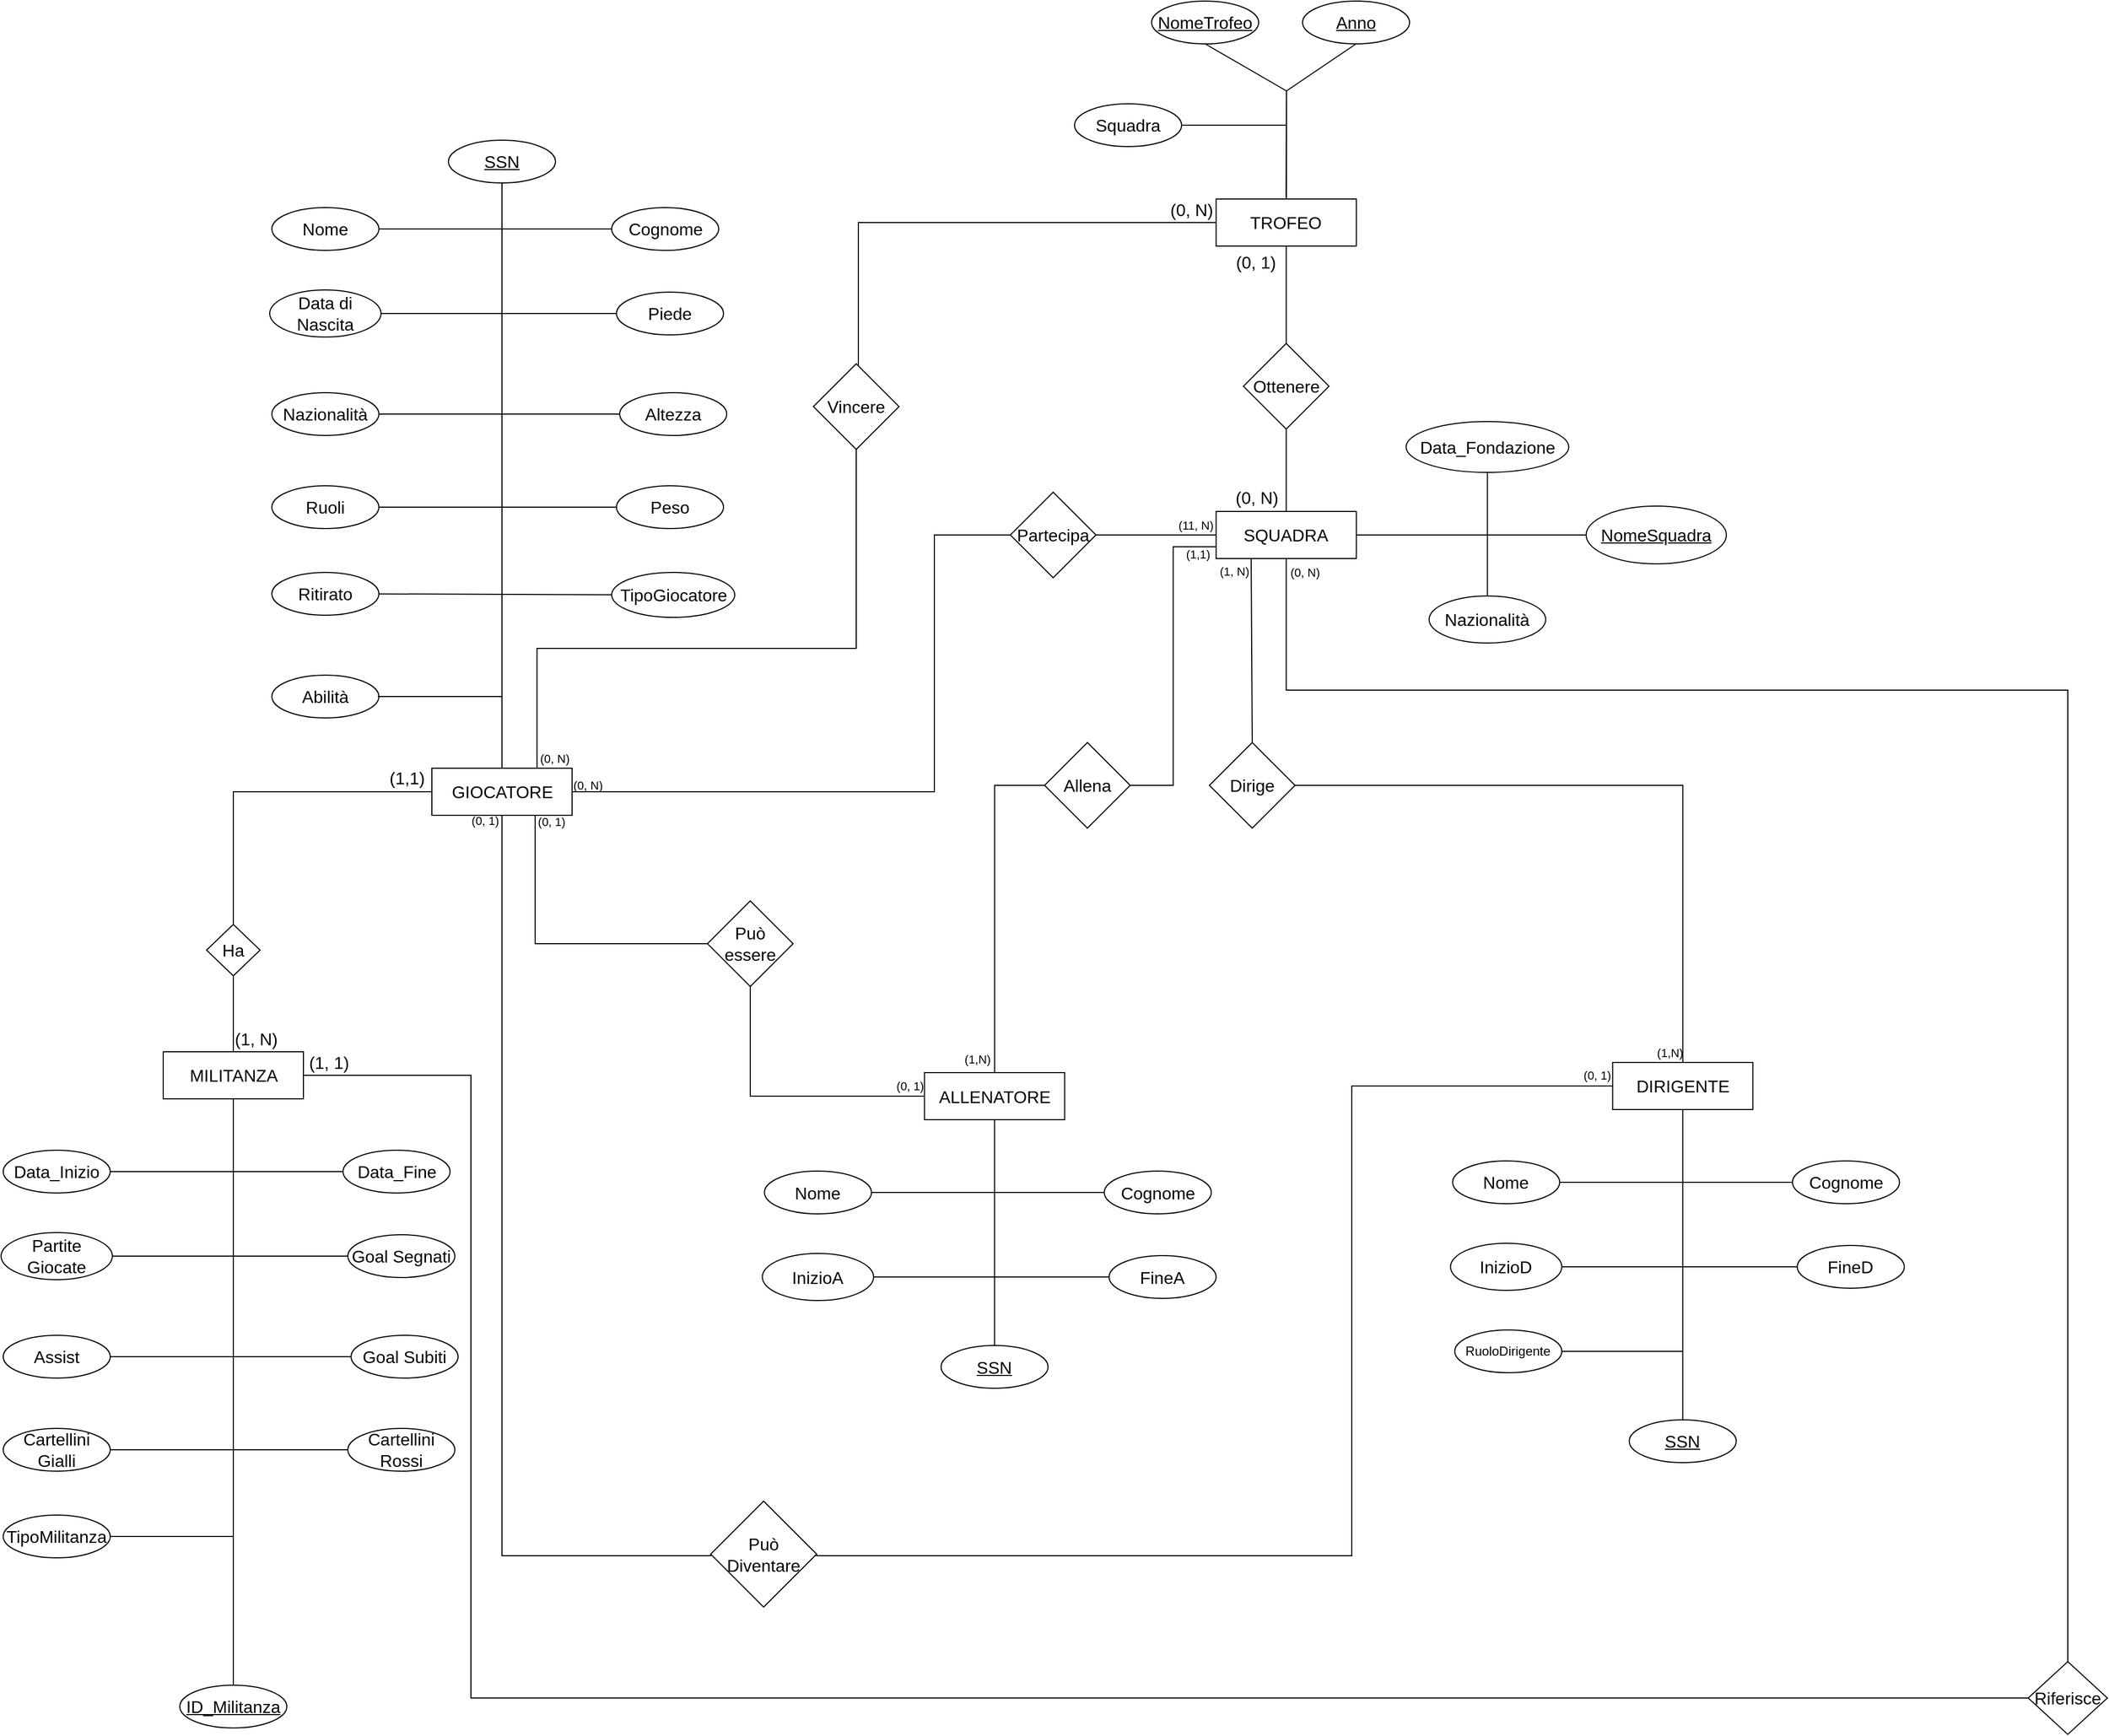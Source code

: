 <mxfile version="22.0.2" type="device">
  <diagram id="y1GI_bcndjoka8Km0WxO" name="Pagina-1">
    <mxGraphModel dx="2123" dy="2006" grid="0" gridSize="10" guides="1" tooltips="1" connect="1" arrows="1" fold="1" page="0" pageScale="1" pageWidth="827" pageHeight="1169" math="0" shadow="0">
      <root>
        <mxCell id="0" />
        <mxCell id="1" parent="0" />
        <mxCell id="mCapJPWahhMgRFZEFvtk-17" value="" style="edgeStyle=orthogonalEdgeStyle;shape=connector;rounded=0;orthogonalLoop=1;jettySize=auto;html=1;labelBackgroundColor=default;strokeColor=default;align=center;verticalAlign=middle;fontFamily=Helvetica;fontSize=11;fontColor=default;endArrow=none;endFill=0;" parent="1" source="BabXA0i_4MHQfyEZQ3z1-1" target="mCapJPWahhMgRFZEFvtk-16" edge="1">
          <mxGeometry relative="1" as="geometry">
            <Array as="points">
              <mxPoint x="170" y="74" />
            </Array>
          </mxGeometry>
        </mxCell>
        <mxCell id="mCapJPWahhMgRFZEFvtk-21" value="" style="edgeStyle=orthogonalEdgeStyle;shape=connector;rounded=0;orthogonalLoop=1;jettySize=auto;html=1;labelBackgroundColor=default;strokeColor=default;align=center;verticalAlign=middle;fontFamily=Helvetica;fontSize=11;fontColor=default;endArrow=none;endFill=0;entryX=0;entryY=0.5;entryDx=0;entryDy=0;" parent="1" source="BabXA0i_4MHQfyEZQ3z1-1" target="mCapJPWahhMgRFZEFvtk-20" edge="1">
          <mxGeometry relative="1" as="geometry">
            <mxPoint x="308" y="644" as="targetPoint" />
            <Array as="points">
              <mxPoint x="139" y="646" />
            </Array>
          </mxGeometry>
        </mxCell>
        <mxCell id="BabXA0i_4MHQfyEZQ3z1-1" value="GIOCATORE" style="whiteSpace=wrap;html=1;align=center;fontSize=16;" parent="1" vertex="1">
          <mxGeometry x="73.5" y="-90" width="131" height="44" as="geometry" />
        </mxCell>
        <mxCell id="BabXA0i_4MHQfyEZQ3z1-14" value="SSN" style="ellipse;whiteSpace=wrap;html=1;align=center;fontStyle=4;fontSize=16;" parent="1" vertex="1">
          <mxGeometry x="89" y="-677" width="100" height="40" as="geometry" />
        </mxCell>
        <mxCell id="BabXA0i_4MHQfyEZQ3z1-28" value="" style="edgeStyle=none;curved=1;rounded=0;orthogonalLoop=1;jettySize=auto;html=1;fontSize=12;startSize=8;endSize=8;endArrow=none;endFill=0;" parent="1" source="BabXA0i_4MHQfyEZQ3z1-15" target="BabXA0i_4MHQfyEZQ3z1-16" edge="1">
          <mxGeometry relative="1" as="geometry" />
        </mxCell>
        <mxCell id="BabXA0i_4MHQfyEZQ3z1-15" value="Nome" style="ellipse;whiteSpace=wrap;html=1;align=center;fontSize=16;" parent="1" vertex="1">
          <mxGeometry x="-76" y="-614" width="100" height="40" as="geometry" />
        </mxCell>
        <mxCell id="BabXA0i_4MHQfyEZQ3z1-16" value="Cognome" style="ellipse;whiteSpace=wrap;html=1;align=center;fontSize=16;" parent="1" vertex="1">
          <mxGeometry x="241.5" y="-614" width="100" height="40" as="geometry" />
        </mxCell>
        <mxCell id="BabXA0i_4MHQfyEZQ3z1-30" value="" style="edgeStyle=none;shape=connector;curved=1;rounded=0;orthogonalLoop=1;jettySize=auto;html=1;labelBackgroundColor=default;strokeColor=default;align=center;verticalAlign=middle;fontFamily=Helvetica;fontSize=12;fontColor=default;endArrow=none;endFill=0;startSize=8;endSize=8;" parent="1" source="BabXA0i_4MHQfyEZQ3z1-17" target="BabXA0i_4MHQfyEZQ3z1-20" edge="1">
          <mxGeometry relative="1" as="geometry" />
        </mxCell>
        <mxCell id="BabXA0i_4MHQfyEZQ3z1-17" value="Nazionalità" style="ellipse;whiteSpace=wrap;html=1;align=center;fontSize=16;" parent="1" vertex="1">
          <mxGeometry x="-76" y="-441" width="100" height="40" as="geometry" />
        </mxCell>
        <mxCell id="BabXA0i_4MHQfyEZQ3z1-29" value="" style="edgeStyle=none;shape=connector;curved=1;rounded=0;orthogonalLoop=1;jettySize=auto;html=1;labelBackgroundColor=default;strokeColor=default;align=center;verticalAlign=middle;fontFamily=Helvetica;fontSize=12;fontColor=default;endArrow=none;endFill=0;startSize=8;endSize=8;" parent="1" source="BabXA0i_4MHQfyEZQ3z1-18" target="BabXA0i_4MHQfyEZQ3z1-19" edge="1">
          <mxGeometry relative="1" as="geometry" />
        </mxCell>
        <mxCell id="BabXA0i_4MHQfyEZQ3z1-18" value="Data di Nascita" style="ellipse;whiteSpace=wrap;html=1;align=center;fontSize=16;" parent="1" vertex="1">
          <mxGeometry x="-78" y="-537" width="104" height="44" as="geometry" />
        </mxCell>
        <mxCell id="BabXA0i_4MHQfyEZQ3z1-19" value="Piede" style="ellipse;whiteSpace=wrap;html=1;align=center;fontSize=16;" parent="1" vertex="1">
          <mxGeometry x="246" y="-535" width="100" height="40" as="geometry" />
        </mxCell>
        <mxCell id="BabXA0i_4MHQfyEZQ3z1-20" value="Altezza" style="ellipse;whiteSpace=wrap;html=1;align=center;fontSize=16;" parent="1" vertex="1">
          <mxGeometry x="249" y="-441" width="100" height="40" as="geometry" />
        </mxCell>
        <mxCell id="BabXA0i_4MHQfyEZQ3z1-21" value="Peso" style="ellipse;whiteSpace=wrap;html=1;align=center;fontSize=16;" parent="1" vertex="1">
          <mxGeometry x="246" y="-354" width="100" height="40" as="geometry" />
        </mxCell>
        <mxCell id="BabXA0i_4MHQfyEZQ3z1-22" value="Abilità" style="ellipse;whiteSpace=wrap;html=1;align=center;fontSize=16;" parent="1" vertex="1">
          <mxGeometry x="-76" y="-177" width="100" height="40" as="geometry" />
        </mxCell>
        <mxCell id="BabXA0i_4MHQfyEZQ3z1-31" value="" style="edgeStyle=none;shape=connector;curved=1;rounded=0;orthogonalLoop=1;jettySize=auto;html=1;labelBackgroundColor=default;strokeColor=default;align=center;verticalAlign=middle;fontFamily=Helvetica;fontSize=12;fontColor=default;endArrow=none;endFill=0;startSize=8;endSize=8;" parent="1" source="BabXA0i_4MHQfyEZQ3z1-23" target="BabXA0i_4MHQfyEZQ3z1-21" edge="1">
          <mxGeometry relative="1" as="geometry" />
        </mxCell>
        <mxCell id="BabXA0i_4MHQfyEZQ3z1-23" value="Ruoli" style="ellipse;whiteSpace=wrap;html=1;align=center;fontSize=16;" parent="1" vertex="1">
          <mxGeometry x="-76" y="-354" width="100" height="40" as="geometry" />
        </mxCell>
        <mxCell id="BabXA0i_4MHQfyEZQ3z1-32" value="" style="edgeStyle=none;shape=connector;curved=1;rounded=0;orthogonalLoop=1;jettySize=auto;html=1;labelBackgroundColor=default;strokeColor=default;align=center;verticalAlign=middle;fontFamily=Helvetica;fontSize=12;fontColor=default;endArrow=none;endFill=0;startSize=8;endSize=8;" parent="1" source="BabXA0i_4MHQfyEZQ3z1-24" target="BabXA0i_4MHQfyEZQ3z1-25" edge="1">
          <mxGeometry relative="1" as="geometry" />
        </mxCell>
        <mxCell id="BabXA0i_4MHQfyEZQ3z1-24" value="Ritirato" style="ellipse;whiteSpace=wrap;html=1;align=center;fontSize=16;" parent="1" vertex="1">
          <mxGeometry x="-76" y="-273" width="100" height="40" as="geometry" />
        </mxCell>
        <mxCell id="BabXA0i_4MHQfyEZQ3z1-25" value="TipoGiocatore" style="ellipse;whiteSpace=wrap;html=1;align=center;fontSize=16;" parent="1" vertex="1">
          <mxGeometry x="241.5" y="-273" width="115" height="42" as="geometry" />
        </mxCell>
        <mxCell id="BabXA0i_4MHQfyEZQ3z1-27" value="" style="endArrow=none;html=1;rounded=0;fontSize=12;startSize=8;endSize=8;curved=1;exitX=0.5;exitY=1;exitDx=0;exitDy=0;entryX=0.5;entryY=0;entryDx=0;entryDy=0;" parent="1" source="BabXA0i_4MHQfyEZQ3z1-14" target="BabXA0i_4MHQfyEZQ3z1-1" edge="1">
          <mxGeometry relative="1" as="geometry">
            <mxPoint x="71" y="-206" as="sourcePoint" />
            <mxPoint x="108" y="-95" as="targetPoint" />
            <Array as="points">
              <mxPoint x="139" y="-418" />
              <mxPoint x="139" y="-320" />
            </Array>
          </mxGeometry>
        </mxCell>
        <mxCell id="BabXA0i_4MHQfyEZQ3z1-33" value="" style="edgeStyle=none;shape=connector;curved=1;rounded=0;orthogonalLoop=1;jettySize=auto;html=1;labelBackgroundColor=default;strokeColor=default;align=center;verticalAlign=middle;fontFamily=Helvetica;fontSize=12;fontColor=default;endArrow=none;endFill=0;startSize=8;endSize=8;exitX=1;exitY=0.5;exitDx=0;exitDy=0;" parent="1" edge="1">
          <mxGeometry relative="1" as="geometry">
            <mxPoint x="23.0" y="-157" as="sourcePoint" />
            <mxPoint x="139" y="-157" as="targetPoint" />
          </mxGeometry>
        </mxCell>
        <mxCell id="BabXA0i_4MHQfyEZQ3z1-100" value="" style="edgeStyle=none;shape=connector;curved=1;rounded=0;orthogonalLoop=1;jettySize=auto;html=1;labelBackgroundColor=default;strokeColor=default;align=center;verticalAlign=middle;fontFamily=Helvetica;fontSize=12;fontColor=default;endArrow=none;endFill=0;startSize=8;endSize=8;" parent="1" source="BabXA0i_4MHQfyEZQ3z1-34" target="BabXA0i_4MHQfyEZQ3z1-99" edge="1">
          <mxGeometry relative="1" as="geometry" />
        </mxCell>
        <mxCell id="BabXA0i_4MHQfyEZQ3z1-113" value="" style="edgeStyle=elbowEdgeStyle;shape=connector;rounded=0;orthogonalLoop=1;jettySize=auto;html=1;labelBackgroundColor=default;strokeColor=default;align=center;verticalAlign=middle;fontFamily=Helvetica;fontSize=12;fontColor=default;endArrow=none;endFill=0;startSize=8;endSize=8;" parent="1" source="BabXA0i_4MHQfyEZQ3z1-34" target="BabXA0i_4MHQfyEZQ3z1-112" edge="1">
          <mxGeometry relative="1" as="geometry">
            <Array as="points">
              <mxPoint x="110" y="496" />
            </Array>
          </mxGeometry>
        </mxCell>
        <mxCell id="BabXA0i_4MHQfyEZQ3z1-34" value="MILITANZA" style="whiteSpace=wrap;html=1;align=center;fontSize=16;flipV=0;flipH=0;" parent="1" vertex="1">
          <mxGeometry x="-177.5" y="175" width="131" height="44" as="geometry" />
        </mxCell>
        <mxCell id="BabXA0i_4MHQfyEZQ3z1-35" value="ID_Militanza" style="ellipse;whiteSpace=wrap;html=1;align=center;fontStyle=4;fontSize=16;flipV=0;flipH=0;" parent="1" vertex="1">
          <mxGeometry x="-162" y="767" width="100" height="40" as="geometry" />
        </mxCell>
        <mxCell id="BabXA0i_4MHQfyEZQ3z1-36" value="" style="edgeStyle=none;curved=1;rounded=0;orthogonalLoop=1;jettySize=auto;html=1;fontSize=12;startSize=8;endSize=8;endArrow=none;endFill=0;" parent="1" source="BabXA0i_4MHQfyEZQ3z1-37" target="BabXA0i_4MHQfyEZQ3z1-38" edge="1">
          <mxGeometry relative="1" as="geometry" />
        </mxCell>
        <mxCell id="BabXA0i_4MHQfyEZQ3z1-37" value="Data_Inizio" style="ellipse;whiteSpace=wrap;html=1;align=center;fontSize=16;flipV=0;flipH=0;" parent="1" vertex="1">
          <mxGeometry x="-327" y="267" width="100" height="40" as="geometry" />
        </mxCell>
        <mxCell id="BabXA0i_4MHQfyEZQ3z1-38" value="Data_Fine" style="ellipse;whiteSpace=wrap;html=1;align=center;fontSize=16;flipV=0;flipH=0;" parent="1" vertex="1">
          <mxGeometry x="-9.5" y="267" width="100" height="40" as="geometry" />
        </mxCell>
        <mxCell id="BabXA0i_4MHQfyEZQ3z1-39" value="" style="edgeStyle=none;shape=connector;curved=1;rounded=0;orthogonalLoop=1;jettySize=auto;html=1;labelBackgroundColor=default;strokeColor=default;align=center;verticalAlign=middle;fontFamily=Helvetica;fontSize=12;fontColor=default;endArrow=none;endFill=0;startSize=8;endSize=8;" parent="1" source="BabXA0i_4MHQfyEZQ3z1-40" target="BabXA0i_4MHQfyEZQ3z1-44" edge="1">
          <mxGeometry relative="1" as="geometry" />
        </mxCell>
        <mxCell id="BabXA0i_4MHQfyEZQ3z1-40" value="Assist" style="ellipse;whiteSpace=wrap;html=1;align=center;fontSize=16;flipV=0;flipH=0;" parent="1" vertex="1">
          <mxGeometry x="-327" y="440" width="100" height="40" as="geometry" />
        </mxCell>
        <mxCell id="BabXA0i_4MHQfyEZQ3z1-41" value="" style="edgeStyle=none;shape=connector;curved=1;rounded=0;orthogonalLoop=1;jettySize=auto;html=1;labelBackgroundColor=default;strokeColor=default;align=center;verticalAlign=middle;fontFamily=Helvetica;fontSize=12;fontColor=default;endArrow=none;endFill=0;startSize=8;endSize=8;" parent="1" source="BabXA0i_4MHQfyEZQ3z1-42" target="BabXA0i_4MHQfyEZQ3z1-43" edge="1">
          <mxGeometry relative="1" as="geometry" />
        </mxCell>
        <mxCell id="BabXA0i_4MHQfyEZQ3z1-42" value="Partite Giocate" style="ellipse;whiteSpace=wrap;html=1;align=center;fontSize=16;flipV=0;flipH=0;" parent="1" vertex="1">
          <mxGeometry x="-329" y="344" width="104" height="44" as="geometry" />
        </mxCell>
        <mxCell id="BabXA0i_4MHQfyEZQ3z1-43" value="Goal Segnati" style="ellipse;whiteSpace=wrap;html=1;align=center;fontSize=16;flipV=0;flipH=0;" parent="1" vertex="1">
          <mxGeometry x="-5" y="346" width="100" height="40" as="geometry" />
        </mxCell>
        <mxCell id="BabXA0i_4MHQfyEZQ3z1-44" value="Goal Subiti" style="ellipse;whiteSpace=wrap;html=1;align=center;fontSize=16;flipV=0;flipH=0;" parent="1" vertex="1">
          <mxGeometry x="-2" y="440" width="100" height="40" as="geometry" />
        </mxCell>
        <mxCell id="BabXA0i_4MHQfyEZQ3z1-45" value="Cartellini Rossi" style="ellipse;whiteSpace=wrap;html=1;align=center;fontSize=16;flipV=0;flipH=0;" parent="1" vertex="1">
          <mxGeometry x="-5" y="527" width="100" height="40" as="geometry" />
        </mxCell>
        <mxCell id="BabXA0i_4MHQfyEZQ3z1-47" value="" style="edgeStyle=none;shape=connector;curved=1;rounded=0;orthogonalLoop=1;jettySize=auto;html=1;labelBackgroundColor=default;strokeColor=default;align=center;verticalAlign=middle;fontFamily=Helvetica;fontSize=12;fontColor=default;endArrow=none;endFill=0;startSize=8;endSize=8;" parent="1" source="BabXA0i_4MHQfyEZQ3z1-48" target="BabXA0i_4MHQfyEZQ3z1-45" edge="1">
          <mxGeometry relative="1" as="geometry" />
        </mxCell>
        <mxCell id="BabXA0i_4MHQfyEZQ3z1-48" value="Cartellini Gialli" style="ellipse;whiteSpace=wrap;html=1;align=center;fontSize=16;flipV=0;flipH=0;" parent="1" vertex="1">
          <mxGeometry x="-327" y="527" width="100" height="40" as="geometry" />
        </mxCell>
        <mxCell id="BabXA0i_4MHQfyEZQ3z1-49" value="" style="edgeStyle=none;shape=connector;curved=1;rounded=0;orthogonalLoop=1;jettySize=auto;html=1;labelBackgroundColor=default;strokeColor=default;align=center;verticalAlign=middle;fontFamily=Helvetica;fontSize=12;fontColor=default;endArrow=none;endFill=0;startSize=8;endSize=8;exitX=1;exitY=0.5;exitDx=0;exitDy=0;" parent="1" source="BabXA0i_4MHQfyEZQ3z1-50" edge="1">
          <mxGeometry relative="1" as="geometry">
            <mxPoint x="-228.005" y="622.292" as="sourcePoint" />
            <mxPoint x="-112" y="628" as="targetPoint" />
          </mxGeometry>
        </mxCell>
        <mxCell id="BabXA0i_4MHQfyEZQ3z1-50" value="TipoMilitanza" style="ellipse;whiteSpace=wrap;html=1;align=center;fontSize=16;flipV=0;flipH=0;" parent="1" vertex="1">
          <mxGeometry x="-327" y="608" width="100" height="40" as="geometry" />
        </mxCell>
        <mxCell id="BabXA0i_4MHQfyEZQ3z1-54" value="" style="endArrow=none;html=1;rounded=0;labelBackgroundColor=default;strokeColor=default;align=center;verticalAlign=middle;fontFamily=Helvetica;fontSize=12;fontColor=default;startSize=8;endSize=8;shape=connector;curved=1;entryX=0.5;entryY=1;entryDx=0;entryDy=0;exitX=0.5;exitY=0;exitDx=0;exitDy=0;" parent="1" source="BabXA0i_4MHQfyEZQ3z1-35" target="BabXA0i_4MHQfyEZQ3z1-34" edge="1">
          <mxGeometry relative="1" as="geometry">
            <mxPoint x="-313" y="433" as="sourcePoint" />
            <mxPoint x="-153" y="433" as="targetPoint" />
          </mxGeometry>
        </mxCell>
        <mxCell id="BabXA0i_4MHQfyEZQ3z1-118" value="" style="edgeStyle=none;shape=connector;curved=1;rounded=0;orthogonalLoop=1;jettySize=auto;html=1;labelBackgroundColor=default;strokeColor=default;align=center;verticalAlign=middle;fontFamily=Helvetica;fontSize=12;fontColor=default;endArrow=none;endFill=0;startSize=8;endSize=8;" parent="1" source="BabXA0i_4MHQfyEZQ3z1-55" target="BabXA0i_4MHQfyEZQ3z1-117" edge="1">
          <mxGeometry relative="1" as="geometry" />
        </mxCell>
        <mxCell id="BabXA0i_4MHQfyEZQ3z1-55" value="SQUADRA" style="whiteSpace=wrap;html=1;align=center;fontSize=16;flipV=0;flipH=0;" parent="1" vertex="1">
          <mxGeometry x="806.25" y="-330" width="131" height="44" as="geometry" />
        </mxCell>
        <mxCell id="BabXA0i_4MHQfyEZQ3z1-56" value="NomeSquadra" style="ellipse;whiteSpace=wrap;html=1;align=center;fontStyle=4;fontSize=16;flipV=0;flipH=0;" parent="1" vertex="1">
          <mxGeometry x="1152" y="-335" width="131" height="54" as="geometry" />
        </mxCell>
        <mxCell id="BabXA0i_4MHQfyEZQ3z1-57" value="" style="edgeStyle=none;curved=1;rounded=0;orthogonalLoop=1;jettySize=auto;html=1;fontSize=12;startSize=8;endSize=8;endArrow=none;endFill=0;" parent="1" source="BabXA0i_4MHQfyEZQ3z1-58" target="BabXA0i_4MHQfyEZQ3z1-59" edge="1">
          <mxGeometry relative="1" as="geometry" />
        </mxCell>
        <mxCell id="BabXA0i_4MHQfyEZQ3z1-58" value="Nazionalità" style="ellipse;whiteSpace=wrap;html=1;align=center;fontSize=16;flipV=1;flipH=0;" parent="1" vertex="1">
          <mxGeometry x="1005.25" y="-251" width="109" height="44" as="geometry" />
        </mxCell>
        <mxCell id="BabXA0i_4MHQfyEZQ3z1-59" value="Data_Fondazione" style="ellipse;whiteSpace=wrap;html=1;align=center;fontSize=16;flipV=1;flipH=0;" parent="1" vertex="1">
          <mxGeometry x="983.75" y="-414" width="152" height="47.5" as="geometry" />
        </mxCell>
        <mxCell id="BabXA0i_4MHQfyEZQ3z1-71" value="" style="endArrow=none;html=1;rounded=0;labelBackgroundColor=default;strokeColor=default;align=center;verticalAlign=middle;fontFamily=Helvetica;fontSize=12;fontColor=default;startSize=8;endSize=8;shape=connector;curved=1;entryX=1;entryY=0.5;entryDx=0;entryDy=0;exitX=0;exitY=0.5;exitDx=0;exitDy=0;" parent="1" source="BabXA0i_4MHQfyEZQ3z1-56" target="BabXA0i_4MHQfyEZQ3z1-55" edge="1">
          <mxGeometry relative="1" as="geometry">
            <mxPoint x="1211.75" y="-224" as="sourcePoint" />
            <mxPoint x="1419.75" y="-438.0" as="targetPoint" />
          </mxGeometry>
        </mxCell>
        <mxCell id="BabXA0i_4MHQfyEZQ3z1-72" value="TROFEO" style="whiteSpace=wrap;html=1;align=center;fontSize=16;" parent="1" vertex="1">
          <mxGeometry x="806.25" y="-622" width="131" height="44" as="geometry" />
        </mxCell>
        <mxCell id="BabXA0i_4MHQfyEZQ3z1-73" value="NomeTrofeo" style="ellipse;whiteSpace=wrap;html=1;align=center;fontStyle=4;fontSize=16;" parent="1" vertex="1">
          <mxGeometry x="746" y="-807" width="100" height="40" as="geometry" />
        </mxCell>
        <mxCell id="BabXA0i_4MHQfyEZQ3z1-84" value="Squadra" style="ellipse;whiteSpace=wrap;html=1;align=center;fontSize=16;" parent="1" vertex="1">
          <mxGeometry x="674" y="-711" width="100" height="40" as="geometry" />
        </mxCell>
        <mxCell id="BabXA0i_4MHQfyEZQ3z1-90" value="" style="endArrow=none;html=1;rounded=0;fontSize=12;startSize=8;endSize=8;exitX=0.5;exitY=1;exitDx=0;exitDy=0;" parent="1" source="BabXA0i_4MHQfyEZQ3z1-73" edge="1">
          <mxGeometry relative="1" as="geometry">
            <mxPoint x="796" y="-768" as="sourcePoint" />
            <mxPoint x="871.795" y="-623" as="targetPoint" />
            <Array as="points">
              <mxPoint x="872" y="-723" />
            </Array>
          </mxGeometry>
        </mxCell>
        <mxCell id="BabXA0i_4MHQfyEZQ3z1-91" value="" style="edgeStyle=none;shape=connector;curved=1;rounded=0;orthogonalLoop=1;jettySize=auto;html=1;labelBackgroundColor=default;strokeColor=default;align=center;verticalAlign=middle;fontFamily=Helvetica;fontSize=12;fontColor=default;endArrow=none;endFill=0;startSize=8;endSize=8;exitX=1;exitY=0.5;exitDx=0;exitDy=0;" parent="1" source="BabXA0i_4MHQfyEZQ3z1-84" edge="1">
          <mxGeometry relative="1" as="geometry">
            <mxPoint x="755.75" y="-689" as="sourcePoint" />
            <mxPoint x="872" y="-691" as="targetPoint" />
          </mxGeometry>
        </mxCell>
        <mxCell id="BabXA0i_4MHQfyEZQ3z1-92" value="Anno" style="ellipse;whiteSpace=wrap;html=1;align=center;fontStyle=4;fontSize=16;" parent="1" vertex="1">
          <mxGeometry x="887" y="-807" width="100" height="40" as="geometry" />
        </mxCell>
        <mxCell id="BabXA0i_4MHQfyEZQ3z1-93" value="" style="endArrow=none;html=1;rounded=0;fontSize=12;startSize=8;endSize=8;exitX=0.5;exitY=1;exitDx=0;exitDy=0;entryX=0.5;entryY=0;entryDx=0;entryDy=0;" parent="1" source="BabXA0i_4MHQfyEZQ3z1-92" target="BabXA0i_4MHQfyEZQ3z1-72" edge="1">
          <mxGeometry relative="1" as="geometry">
            <mxPoint x="944.75" y="-738" as="sourcePoint" />
            <mxPoint x="1013" y="-622" as="targetPoint" />
            <Array as="points">
              <mxPoint x="872" y="-723" />
            </Array>
          </mxGeometry>
        </mxCell>
        <mxCell id="BabXA0i_4MHQfyEZQ3z1-101" value="" style="edgeStyle=orthogonalEdgeStyle;shape=connector;rounded=0;orthogonalLoop=1;jettySize=auto;html=1;labelBackgroundColor=default;strokeColor=default;align=center;verticalAlign=middle;fontFamily=Helvetica;fontSize=12;fontColor=default;endArrow=none;endFill=0;startSize=8;endSize=8;" parent="1" source="BabXA0i_4MHQfyEZQ3z1-99" target="BabXA0i_4MHQfyEZQ3z1-1" edge="1">
          <mxGeometry relative="1" as="geometry">
            <Array as="points">
              <mxPoint x="-112" y="-68" />
            </Array>
          </mxGeometry>
        </mxCell>
        <mxCell id="BabXA0i_4MHQfyEZQ3z1-99" value="Ha" style="rhombus;whiteSpace=wrap;html=1;fontSize=16;" parent="1" vertex="1">
          <mxGeometry x="-137" y="56" width="50" height="48" as="geometry" />
        </mxCell>
        <mxCell id="BabXA0i_4MHQfyEZQ3z1-102" value="(1,1)" style="text;html=1;align=center;verticalAlign=middle;resizable=0;points=[];autosize=1;strokeColor=none;fillColor=none;fontSize=16;fontFamily=Helvetica;fontColor=default;" parent="1" vertex="1">
          <mxGeometry x="24" y="-97" width="51" height="31" as="geometry" />
        </mxCell>
        <mxCell id="BabXA0i_4MHQfyEZQ3z1-103" value="(1, N)" style="text;html=1;align=center;verticalAlign=middle;resizable=0;points=[];autosize=1;strokeColor=none;fillColor=none;fontSize=16;fontFamily=Helvetica;fontColor=default;" parent="1" vertex="1">
          <mxGeometry x="-120" y="147" width="58" height="31" as="geometry" />
        </mxCell>
        <mxCell id="BabXA0i_4MHQfyEZQ3z1-106" value="" style="edgeStyle=elbowEdgeStyle;shape=connector;rounded=0;orthogonalLoop=1;jettySize=auto;html=1;labelBackgroundColor=default;strokeColor=default;align=center;verticalAlign=middle;fontFamily=Helvetica;fontSize=12;fontColor=default;endArrow=none;endFill=0;startSize=8;endSize=8;" parent="1" source="BabXA0i_4MHQfyEZQ3z1-104" target="BabXA0i_4MHQfyEZQ3z1-72" edge="1">
          <mxGeometry relative="1" as="geometry">
            <Array as="points">
              <mxPoint x="472" y="-499" />
            </Array>
          </mxGeometry>
        </mxCell>
        <mxCell id="BabXA0i_4MHQfyEZQ3z1-110" value="" style="edgeStyle=elbowEdgeStyle;shape=connector;rounded=0;orthogonalLoop=1;jettySize=auto;html=1;labelBackgroundColor=default;strokeColor=default;align=center;verticalAlign=middle;fontFamily=Helvetica;fontSize=12;fontColor=default;endArrow=none;endFill=0;startSize=8;endSize=8;entryX=0;entryY=0.5;entryDx=0;entryDy=0;exitX=1;exitY=0.5;exitDx=0;exitDy=0;" parent="1" source="BabXA0i_4MHQfyEZQ3z1-1" target="BabXA0i_4MHQfyEZQ3z1-109" edge="1">
          <mxGeometry relative="1" as="geometry">
            <mxPoint x="472" y="-154" as="sourcePoint" />
            <mxPoint x="627.675" y="-290.325" as="targetPoint" />
            <Array as="points">
              <mxPoint x="543" y="-227" />
            </Array>
          </mxGeometry>
        </mxCell>
        <mxCell id="BabXA0i_4MHQfyEZQ3z1-104" value="Vincere" style="rhombus;whiteSpace=wrap;html=1;fontSize=16;" parent="1" vertex="1">
          <mxGeometry x="430" y="-468" width="80" height="80" as="geometry" />
        </mxCell>
        <mxCell id="BabXA0i_4MHQfyEZQ3z1-107" value="(0, N)" style="text;html=1;align=center;verticalAlign=middle;resizable=0;points=[];autosize=1;strokeColor=none;fillColor=none;fontSize=11;fontFamily=Helvetica;fontColor=default;" parent="1" vertex="1">
          <mxGeometry x="165" y="-112" width="46" height="25" as="geometry" />
        </mxCell>
        <mxCell id="BabXA0i_4MHQfyEZQ3z1-108" value="(0, N)" style="text;html=1;align=center;verticalAlign=middle;resizable=0;points=[];autosize=1;strokeColor=none;fillColor=none;fontSize=16;fontFamily=Helvetica;fontColor=default;" parent="1" vertex="1">
          <mxGeometry x="754" y="-628" width="58" height="31" as="geometry" />
        </mxCell>
        <mxCell id="BabXA0i_4MHQfyEZQ3z1-111" value="" style="edgeStyle=none;shape=connector;curved=1;rounded=0;orthogonalLoop=1;jettySize=auto;html=1;labelBackgroundColor=default;strokeColor=default;align=center;verticalAlign=middle;fontFamily=Helvetica;fontSize=12;fontColor=default;endArrow=none;endFill=0;startSize=8;endSize=8;" parent="1" source="BabXA0i_4MHQfyEZQ3z1-109" target="BabXA0i_4MHQfyEZQ3z1-55" edge="1">
          <mxGeometry relative="1" as="geometry" />
        </mxCell>
        <mxCell id="BabXA0i_4MHQfyEZQ3z1-109" value="Partecipa" style="rhombus;whiteSpace=wrap;html=1;fontSize=16;" parent="1" vertex="1">
          <mxGeometry x="614" y="-348" width="80" height="80" as="geometry" />
        </mxCell>
        <mxCell id="BabXA0i_4MHQfyEZQ3z1-114" value="" style="shape=connector;rounded=0;orthogonalLoop=1;jettySize=auto;html=1;labelBackgroundColor=default;strokeColor=default;align=center;verticalAlign=middle;fontFamily=Helvetica;fontSize=12;fontColor=default;endArrow=none;endFill=0;startSize=8;endSize=8;edgeStyle=elbowEdgeStyle;exitX=0.5;exitY=0;exitDx=0;exitDy=0;elbow=vertical;" parent="1" source="BabXA0i_4MHQfyEZQ3z1-112" target="BabXA0i_4MHQfyEZQ3z1-55" edge="1">
          <mxGeometry relative="1" as="geometry">
            <Array as="points">
              <mxPoint x="1240" y="-163" />
            </Array>
          </mxGeometry>
        </mxCell>
        <mxCell id="BabXA0i_4MHQfyEZQ3z1-112" value="Riferisce" style="rhombus;whiteSpace=wrap;html=1;fontSize=16;" parent="1" vertex="1">
          <mxGeometry x="1565" y="745" width="74" height="68" as="geometry" />
        </mxCell>
        <mxCell id="BabXA0i_4MHQfyEZQ3z1-115" value="(1, 1)" style="text;html=1;align=center;verticalAlign=middle;resizable=0;points=[];autosize=1;strokeColor=none;fillColor=none;fontSize=16;fontFamily=Helvetica;fontColor=default;" parent="1" vertex="1">
          <mxGeometry x="-51" y="169" width="55" height="31" as="geometry" />
        </mxCell>
        <mxCell id="BabXA0i_4MHQfyEZQ3z1-116" value="(0, N)" style="text;html=1;align=center;verticalAlign=middle;resizable=0;points=[];autosize=1;strokeColor=none;fillColor=none;fontSize=11;fontFamily=Helvetica;fontColor=default;" parent="1" vertex="1">
          <mxGeometry x="865.75" y="-286" width="46" height="25" as="geometry" />
        </mxCell>
        <mxCell id="BabXA0i_4MHQfyEZQ3z1-119" value="" style="edgeStyle=none;shape=connector;curved=1;rounded=0;orthogonalLoop=1;jettySize=auto;html=1;labelBackgroundColor=default;strokeColor=default;align=center;verticalAlign=middle;fontFamily=Helvetica;fontSize=12;fontColor=default;endArrow=none;endFill=0;startSize=8;endSize=8;" parent="1" source="BabXA0i_4MHQfyEZQ3z1-117" target="BabXA0i_4MHQfyEZQ3z1-72" edge="1">
          <mxGeometry relative="1" as="geometry" />
        </mxCell>
        <mxCell id="BabXA0i_4MHQfyEZQ3z1-117" value="Ottenere" style="rhombus;whiteSpace=wrap;html=1;fontSize=16;" parent="1" vertex="1">
          <mxGeometry x="831.75" y="-487" width="80" height="80" as="geometry" />
        </mxCell>
        <mxCell id="BabXA0i_4MHQfyEZQ3z1-120" value="(0, 1)" style="text;html=1;align=center;verticalAlign=middle;resizable=0;points=[];autosize=1;strokeColor=none;fillColor=none;fontSize=16;fontFamily=Helvetica;fontColor=default;" parent="1" vertex="1">
          <mxGeometry x="815" y="-579" width="55" height="31" as="geometry" />
        </mxCell>
        <mxCell id="BabXA0i_4MHQfyEZQ3z1-121" value="(0, N)" style="text;html=1;align=center;verticalAlign=middle;resizable=0;points=[];autosize=1;strokeColor=none;fillColor=none;fontSize=16;fontFamily=Helvetica;fontColor=default;" parent="1" vertex="1">
          <mxGeometry x="815" y="-359" width="58" height="31" as="geometry" />
        </mxCell>
        <mxCell id="mCapJPWahhMgRFZEFvtk-2" value="" style="rounded=0;orthogonalLoop=1;jettySize=auto;html=1;endArrow=none;endFill=0;entryX=0;entryY=0.5;entryDx=0;entryDy=0;edgeStyle=orthogonalEdgeStyle;" parent="1" source="BabXA0i_4MHQfyEZQ3z1-122" target="mCapJPWahhMgRFZEFvtk-1" edge="1">
          <mxGeometry relative="1" as="geometry">
            <Array as="points">
              <mxPoint x="599" y="-74" />
            </Array>
          </mxGeometry>
        </mxCell>
        <mxCell id="mCapJPWahhMgRFZEFvtk-19" value="" style="edgeStyle=orthogonalEdgeStyle;shape=connector;rounded=0;orthogonalLoop=1;jettySize=auto;html=1;labelBackgroundColor=default;strokeColor=default;align=center;verticalAlign=middle;fontFamily=Helvetica;fontSize=11;fontColor=default;endArrow=none;endFill=0;" parent="1" source="BabXA0i_4MHQfyEZQ3z1-122" target="mCapJPWahhMgRFZEFvtk-16" edge="1">
          <mxGeometry relative="1" as="geometry" />
        </mxCell>
        <mxCell id="BabXA0i_4MHQfyEZQ3z1-122" value="ALLENATORE" style="whiteSpace=wrap;html=1;align=center;fontSize=16;flipV=0;flipH=0;" parent="1" vertex="1">
          <mxGeometry x="533.75" y="194.5" width="131" height="44" as="geometry" />
        </mxCell>
        <mxCell id="BabXA0i_4MHQfyEZQ3z1-123" value="SSN" style="ellipse;whiteSpace=wrap;html=1;align=center;fontStyle=4;fontSize=16;flipV=0;flipH=0;" parent="1" vertex="1">
          <mxGeometry x="549.25" y="449.5" width="100" height="40" as="geometry" />
        </mxCell>
        <mxCell id="BabXA0i_4MHQfyEZQ3z1-124" value="" style="edgeStyle=none;curved=1;rounded=0;orthogonalLoop=1;jettySize=auto;html=1;fontSize=12;startSize=8;endSize=8;endArrow=none;endFill=0;" parent="1" source="BabXA0i_4MHQfyEZQ3z1-125" target="BabXA0i_4MHQfyEZQ3z1-126" edge="1">
          <mxGeometry relative="1" as="geometry" />
        </mxCell>
        <mxCell id="BabXA0i_4MHQfyEZQ3z1-125" value="Nome" style="ellipse;whiteSpace=wrap;html=1;align=center;fontSize=16;flipV=0;flipH=0;" parent="1" vertex="1">
          <mxGeometry x="384.25" y="286.5" width="100" height="40" as="geometry" />
        </mxCell>
        <mxCell id="BabXA0i_4MHQfyEZQ3z1-126" value="Cognome" style="ellipse;whiteSpace=wrap;html=1;align=center;fontSize=16;flipV=0;flipH=0;" parent="1" vertex="1">
          <mxGeometry x="701.75" y="286.5" width="100" height="40" as="geometry" />
        </mxCell>
        <mxCell id="BabXA0i_4MHQfyEZQ3z1-129" value="" style="edgeStyle=none;shape=connector;curved=1;rounded=0;orthogonalLoop=1;jettySize=auto;html=1;labelBackgroundColor=default;strokeColor=default;align=center;verticalAlign=middle;fontFamily=Helvetica;fontSize=12;fontColor=default;endArrow=none;endFill=0;startSize=8;endSize=8;" parent="1" source="BabXA0i_4MHQfyEZQ3z1-130" target="BabXA0i_4MHQfyEZQ3z1-131" edge="1">
          <mxGeometry relative="1" as="geometry" />
        </mxCell>
        <mxCell id="BabXA0i_4MHQfyEZQ3z1-130" value="InizioA" style="ellipse;whiteSpace=wrap;html=1;align=center;fontSize=16;flipV=0;flipH=0;" parent="1" vertex="1">
          <mxGeometry x="382.25" y="363.5" width="104" height="44" as="geometry" />
        </mxCell>
        <mxCell id="BabXA0i_4MHQfyEZQ3z1-131" value="FineA" style="ellipse;whiteSpace=wrap;html=1;align=center;fontSize=16;flipV=0;flipH=0;" parent="1" vertex="1">
          <mxGeometry x="706.25" y="365.5" width="100" height="40" as="geometry" />
        </mxCell>
        <mxCell id="BabXA0i_4MHQfyEZQ3z1-138" value="" style="endArrow=none;html=1;rounded=0;labelBackgroundColor=default;strokeColor=default;align=center;verticalAlign=middle;fontFamily=Helvetica;fontSize=12;fontColor=default;startSize=8;endSize=8;shape=connector;curved=1;entryX=0.5;entryY=1;entryDx=0;entryDy=0;exitX=0.5;exitY=0;exitDx=0;exitDy=0;" parent="1" source="BabXA0i_4MHQfyEZQ3z1-123" target="BabXA0i_4MHQfyEZQ3z1-122" edge="1">
          <mxGeometry relative="1" as="geometry">
            <mxPoint x="398.25" y="452.5" as="sourcePoint" />
            <mxPoint x="558.25" y="452.5" as="targetPoint" />
          </mxGeometry>
        </mxCell>
        <mxCell id="mCapJPWahhMgRFZEFvtk-7" value="" style="edgeStyle=orthogonalEdgeStyle;shape=connector;rounded=0;orthogonalLoop=1;jettySize=auto;html=1;labelBackgroundColor=default;strokeColor=default;align=center;verticalAlign=middle;fontFamily=Helvetica;fontSize=11;fontColor=default;endArrow=none;endFill=0;" parent="1" source="BabXA0i_4MHQfyEZQ3z1-139" target="mCapJPWahhMgRFZEFvtk-6" edge="1">
          <mxGeometry relative="1" as="geometry">
            <Array as="points">
              <mxPoint x="1242" y="-74" />
            </Array>
          </mxGeometry>
        </mxCell>
        <mxCell id="mCapJPWahhMgRFZEFvtk-23" value="" style="edgeStyle=orthogonalEdgeStyle;shape=connector;rounded=0;orthogonalLoop=1;jettySize=auto;html=1;labelBackgroundColor=default;strokeColor=default;align=center;verticalAlign=middle;fontFamily=Helvetica;fontSize=11;fontColor=default;endArrow=none;endFill=0;entryX=1;entryY=0.5;entryDx=0;entryDy=0;" parent="1" source="BabXA0i_4MHQfyEZQ3z1-139" target="mCapJPWahhMgRFZEFvtk-20" edge="1">
          <mxGeometry relative="1" as="geometry">
            <mxPoint x="447" y="646" as="targetPoint" />
            <Array as="points">
              <mxPoint x="933" y="207" />
              <mxPoint x="933" y="646" />
            </Array>
          </mxGeometry>
        </mxCell>
        <mxCell id="BabXA0i_4MHQfyEZQ3z1-139" value="DIRIGENTE" style="whiteSpace=wrap;html=1;align=center;fontSize=16;flipV=0;flipH=0;" parent="1" vertex="1">
          <mxGeometry x="1176.75" y="185" width="131" height="44" as="geometry" />
        </mxCell>
        <mxCell id="BabXA0i_4MHQfyEZQ3z1-140" value="SSN" style="ellipse;whiteSpace=wrap;html=1;align=center;fontStyle=4;fontSize=16;flipV=0;flipH=0;" parent="1" vertex="1">
          <mxGeometry x="1192.25" y="519" width="100" height="40" as="geometry" />
        </mxCell>
        <mxCell id="BabXA0i_4MHQfyEZQ3z1-141" value="" style="edgeStyle=none;curved=1;rounded=0;orthogonalLoop=1;jettySize=auto;html=1;fontSize=12;startSize=8;endSize=8;endArrow=none;endFill=0;" parent="1" source="BabXA0i_4MHQfyEZQ3z1-142" target="BabXA0i_4MHQfyEZQ3z1-143" edge="1">
          <mxGeometry relative="1" as="geometry" />
        </mxCell>
        <mxCell id="BabXA0i_4MHQfyEZQ3z1-142" value="Nome" style="ellipse;whiteSpace=wrap;html=1;align=center;fontSize=16;flipV=0;flipH=0;" parent="1" vertex="1">
          <mxGeometry x="1027.25" y="277" width="100" height="40" as="geometry" />
        </mxCell>
        <mxCell id="BabXA0i_4MHQfyEZQ3z1-143" value="Cognome" style="ellipse;whiteSpace=wrap;html=1;align=center;fontSize=16;flipV=0;flipH=0;" parent="1" vertex="1">
          <mxGeometry x="1344.75" y="277" width="100" height="40" as="geometry" />
        </mxCell>
        <mxCell id="BabXA0i_4MHQfyEZQ3z1-144" value="" style="edgeStyle=none;shape=connector;curved=1;rounded=0;orthogonalLoop=1;jettySize=auto;html=1;labelBackgroundColor=default;strokeColor=default;align=center;verticalAlign=middle;fontFamily=Helvetica;fontSize=12;fontColor=default;endArrow=none;endFill=0;startSize=8;endSize=8;" parent="1" source="BabXA0i_4MHQfyEZQ3z1-145" target="BabXA0i_4MHQfyEZQ3z1-146" edge="1">
          <mxGeometry relative="1" as="geometry" />
        </mxCell>
        <mxCell id="BabXA0i_4MHQfyEZQ3z1-145" value="InizioD" style="ellipse;whiteSpace=wrap;html=1;align=center;fontSize=16;flipV=0;flipH=0;" parent="1" vertex="1">
          <mxGeometry x="1025.25" y="354" width="104" height="44" as="geometry" />
        </mxCell>
        <mxCell id="BabXA0i_4MHQfyEZQ3z1-146" value="FineD" style="ellipse;whiteSpace=wrap;html=1;align=center;fontSize=16;flipV=0;flipH=0;" parent="1" vertex="1">
          <mxGeometry x="1349.25" y="356" width="100" height="40" as="geometry" />
        </mxCell>
        <mxCell id="BabXA0i_4MHQfyEZQ3z1-147" value="" style="endArrow=none;html=1;rounded=0;labelBackgroundColor=default;strokeColor=default;align=center;verticalAlign=middle;fontFamily=Helvetica;fontSize=12;fontColor=default;startSize=8;endSize=8;shape=connector;curved=1;entryX=0.5;entryY=1;entryDx=0;entryDy=0;exitX=0.5;exitY=0;exitDx=0;exitDy=0;" parent="1" source="BabXA0i_4MHQfyEZQ3z1-140" target="BabXA0i_4MHQfyEZQ3z1-139" edge="1">
          <mxGeometry relative="1" as="geometry">
            <mxPoint x="1041.25" y="443" as="sourcePoint" />
            <mxPoint x="1201.25" y="443" as="targetPoint" />
          </mxGeometry>
        </mxCell>
        <mxCell id="BabXA0i_4MHQfyEZQ3z1-150" value="" style="edgeStyle=none;shape=connector;curved=1;rounded=0;orthogonalLoop=1;jettySize=auto;html=1;labelBackgroundColor=default;strokeColor=default;align=center;verticalAlign=middle;fontFamily=Helvetica;fontSize=12;fontColor=default;endArrow=none;endFill=0;startSize=8;endSize=8;" parent="1" edge="1">
          <mxGeometry relative="1" as="geometry">
            <mxPoint x="1128.25" y="455" as="sourcePoint" />
            <mxPoint x="1242.25" y="455" as="targetPoint" />
          </mxGeometry>
        </mxCell>
        <mxCell id="BabXA0i_4MHQfyEZQ3z1-148" value="RuoloDirigente" style="ellipse;whiteSpace=wrap;html=1;align=center;fontFamily=Helvetica;fontSize=12;fontColor=default;" parent="1" vertex="1">
          <mxGeometry x="1029.25" y="435" width="100" height="40" as="geometry" />
        </mxCell>
        <mxCell id="mCapJPWahhMgRFZEFvtk-3" value="" style="edgeStyle=orthogonalEdgeStyle;rounded=0;orthogonalLoop=1;jettySize=auto;html=1;endArrow=none;endFill=0;entryX=0;entryY=0.75;entryDx=0;entryDy=0;" parent="1" source="mCapJPWahhMgRFZEFvtk-1" target="BabXA0i_4MHQfyEZQ3z1-55" edge="1">
          <mxGeometry relative="1" as="geometry" />
        </mxCell>
        <mxCell id="mCapJPWahhMgRFZEFvtk-1" value="Allena" style="rhombus;whiteSpace=wrap;html=1;fontSize=16;" parent="1" vertex="1">
          <mxGeometry x="646" y="-114" width="80" height="80" as="geometry" />
        </mxCell>
        <mxCell id="mCapJPWahhMgRFZEFvtk-4" value="(1,N)" style="text;html=1;align=center;verticalAlign=middle;resizable=0;points=[];autosize=1;strokeColor=none;fillColor=none;fontSize=11;fontFamily=Helvetica;fontColor=default;" parent="1" vertex="1">
          <mxGeometry x="562.25" y="169" width="42" height="25" as="geometry" />
        </mxCell>
        <mxCell id="mCapJPWahhMgRFZEFvtk-5" value="(1,1)" style="text;html=1;align=center;verticalAlign=middle;resizable=0;points=[];autosize=1;strokeColor=none;fillColor=none;fontSize=11;fontFamily=Helvetica;fontColor=default;" parent="1" vertex="1">
          <mxGeometry x="768.5" y="-303" width="41" height="25" as="geometry" />
        </mxCell>
        <mxCell id="mCapJPWahhMgRFZEFvtk-6" value="Dirige" style="rhombus;whiteSpace=wrap;html=1;fontSize=16;" parent="1" vertex="1">
          <mxGeometry x="800" y="-114" width="80" height="80" as="geometry" />
        </mxCell>
        <mxCell id="mCapJPWahhMgRFZEFvtk-13" value="" style="endArrow=none;html=1;rounded=0;labelBackgroundColor=default;strokeColor=default;align=center;verticalAlign=middle;fontFamily=Helvetica;fontSize=11;fontColor=default;shape=connector;entryX=0.25;entryY=1;entryDx=0;entryDy=0;exitX=0.5;exitY=0;exitDx=0;exitDy=0;" parent="1" source="mCapJPWahhMgRFZEFvtk-6" target="BabXA0i_4MHQfyEZQ3z1-55" edge="1">
          <mxGeometry width="50" height="50" relative="1" as="geometry">
            <mxPoint x="790" y="-210" as="sourcePoint" />
            <mxPoint x="840" y="-260" as="targetPoint" />
          </mxGeometry>
        </mxCell>
        <mxCell id="mCapJPWahhMgRFZEFvtk-14" value="(1,N)" style="text;html=1;align=center;verticalAlign=middle;resizable=0;points=[];autosize=1;strokeColor=none;fillColor=none;fontSize=11;fontFamily=Helvetica;fontColor=default;" parent="1" vertex="1">
          <mxGeometry x="1209" y="163" width="42" height="25" as="geometry" />
        </mxCell>
        <mxCell id="mCapJPWahhMgRFZEFvtk-15" value="(1, N)" style="text;html=1;align=center;verticalAlign=middle;resizable=0;points=[];autosize=1;strokeColor=none;fillColor=none;fontSize=11;fontFamily=Helvetica;fontColor=default;" parent="1" vertex="1">
          <mxGeometry x="800" y="-286.5" width="46" height="25" as="geometry" />
        </mxCell>
        <mxCell id="mCapJPWahhMgRFZEFvtk-16" value="Può essere" style="rhombus;whiteSpace=wrap;html=1;fontSize=16;" parent="1" vertex="1">
          <mxGeometry x="331" y="34" width="80" height="80" as="geometry" />
        </mxCell>
        <mxCell id="mCapJPWahhMgRFZEFvtk-20" value="Può Diventare" style="rhombus;whiteSpace=wrap;html=1;fontSize=16;" parent="1" vertex="1">
          <mxGeometry x="334" y="595" width="99" height="99" as="geometry" />
        </mxCell>
        <mxCell id="mCapJPWahhMgRFZEFvtk-27" value="" style="endArrow=none;html=1;rounded=0;labelBackgroundColor=default;strokeColor=default;align=center;verticalAlign=middle;fontFamily=Helvetica;fontSize=11;fontColor=default;shape=connector;entryX=0.5;entryY=1;entryDx=0;entryDy=0;edgeStyle=elbowEdgeStyle;elbow=vertical;exitX=0.75;exitY=0;exitDx=0;exitDy=0;" parent="1" source="BabXA0i_4MHQfyEZQ3z1-1" target="BabXA0i_4MHQfyEZQ3z1-104" edge="1">
          <mxGeometry width="50" height="50" relative="1" as="geometry">
            <mxPoint x="376" y="-124" as="sourcePoint" />
            <mxPoint x="473" y="-227" as="targetPoint" />
            <Array as="points">
              <mxPoint x="319" y="-202" />
            </Array>
          </mxGeometry>
        </mxCell>
        <mxCell id="mCapJPWahhMgRFZEFvtk-28" value="(0, N)" style="text;html=1;align=center;verticalAlign=middle;resizable=0;points=[];autosize=1;strokeColor=none;fillColor=none;fontSize=11;fontFamily=Helvetica;fontColor=default;" parent="1" vertex="1">
          <mxGeometry x="195.5" y="-87" width="46" height="25" as="geometry" />
        </mxCell>
        <mxCell id="mCapJPWahhMgRFZEFvtk-29" value="(11, N)" style="text;html=1;align=center;verticalAlign=middle;resizable=0;points=[];autosize=1;strokeColor=none;fillColor=none;fontSize=11;fontFamily=Helvetica;fontColor=default;" parent="1" vertex="1">
          <mxGeometry x="761" y="-330" width="51" height="25" as="geometry" />
        </mxCell>
        <mxCell id="mCapJPWahhMgRFZEFvtk-30" value="(0, 1)" style="text;html=1;align=center;verticalAlign=middle;resizable=0;points=[];autosize=1;strokeColor=none;fillColor=none;fontSize=11;fontFamily=Helvetica;fontColor=default;" parent="1" vertex="1">
          <mxGeometry x="101" y="-54" width="44" height="25" as="geometry" />
        </mxCell>
        <mxCell id="mCapJPWahhMgRFZEFvtk-31" value="(0, 1)" style="text;html=1;align=center;verticalAlign=middle;resizable=0;points=[];autosize=1;strokeColor=none;fillColor=none;fontSize=11;fontFamily=Helvetica;fontColor=default;" parent="1" vertex="1">
          <mxGeometry x="163" y="-53" width="44" height="25" as="geometry" />
        </mxCell>
        <mxCell id="mCapJPWahhMgRFZEFvtk-32" value="(0, 1)" style="text;html=1;align=center;verticalAlign=middle;resizable=0;points=[];autosize=1;strokeColor=none;fillColor=none;fontSize=11;fontFamily=Helvetica;fontColor=default;" parent="1" vertex="1">
          <mxGeometry x="498" y="194.5" width="44" height="25" as="geometry" />
        </mxCell>
        <mxCell id="mCapJPWahhMgRFZEFvtk-33" value="(0, 1)" style="text;html=1;align=center;verticalAlign=middle;resizable=0;points=[];autosize=1;strokeColor=none;fillColor=none;fontSize=11;fontFamily=Helvetica;fontColor=default;" parent="1" vertex="1">
          <mxGeometry x="1140" y="184.5" width="44" height="25" as="geometry" />
        </mxCell>
      </root>
    </mxGraphModel>
  </diagram>
</mxfile>
